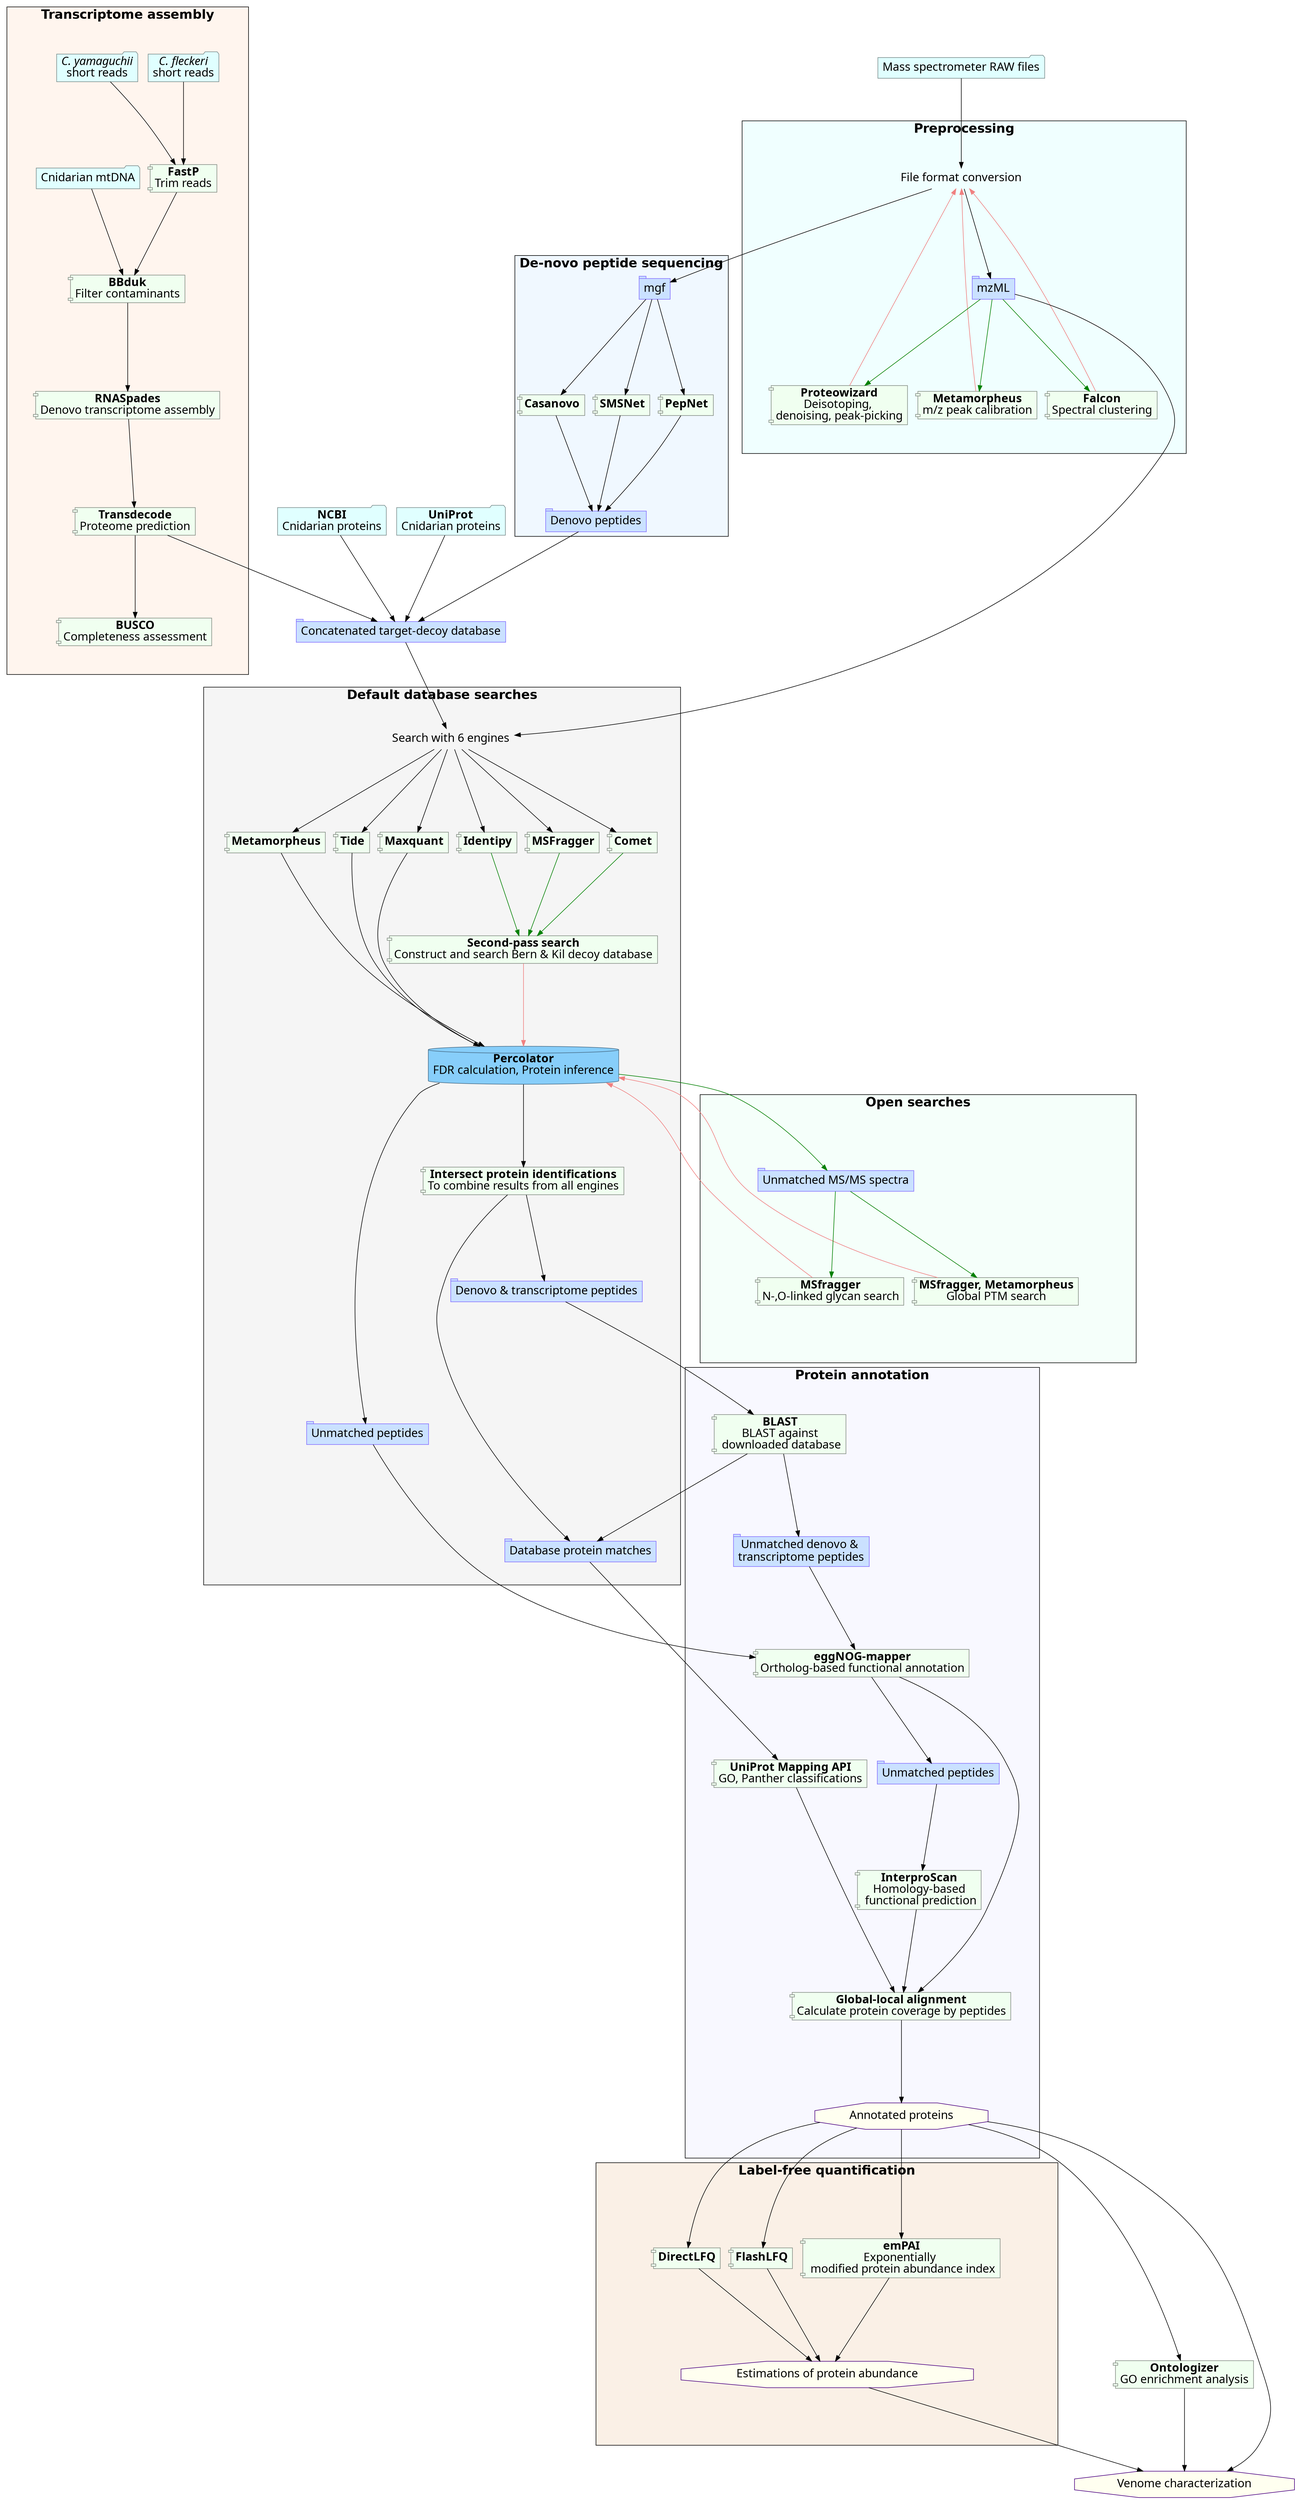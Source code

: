 digraph boxes_and_circles {
    ranksep=2
    graph [style=invis; fontname="Helvetica"]
    newrank=true
    node [fontname="ubuntu"; fontsize=20;
          style=filled]

    node [shape=folder; color=lightcyan4; fillcolor=lightcyan]; rawRNA1; rawRNA2; mtdna; raw; unip; ncbi

    node [shape=component; color=honeydew4; fillcolor=honeydew1]; fp; bbduk; spades; tdc; busco; sms; pepnet; csnv; intersect; api; interpro; flcn; wiz; meta; tide; mq; idpy; msfrag; comet; dlfq; empai; flfq; bk_decoy; cov; blast; glyco; ptm; eggnog; onto; meta_calibrate

    node[shape=tab;color=lightslateblue; fillcolor=lightsteelblue1]; denovo; mgf; mzML; conf; decoy_db; other; unmatched; u_other; unmsms; unmatched_eggnog

    node[shape=octagon;color=indigo;fillcolor=ivory]; quant; func; final

    node [shape=plaintext; fillcolor=none;
          ]; thermoparse

    subgraph cluster_rna {
        fontsize="22"
        margin=50
        style=filled; fillcolor=seashell
        label=<<b>Transcriptome assembly</b>>
        rawRNA1 [label=<<i>C. fleckeri</i><br/>short reads>]
        rawRNA2 [label=<<i>C. yamaguchii</i><br/>short reads>]
        mtdna [label="Cnidarian mtDNA"]
        mtdna->bbduk
        {rawRNA1,rawRNA2}->fp
        fp [label=<<b>FastP</b><br/>Trim reads>]
        bbduk->spades
        fp->bbduk
        spades [label=<<b>RNASpades</b><br/>Denovo transcriptome assembly>]
        bbduk[label=<<b>BBduk</b><br/>Filter contaminants>]
        spades->tdc
        tdc->busco
        busco[label=<<b>BUSCO</b><br/>Completeness assessment>]
        tdc[label=<<b>Transdecode</b><br/>Proteome prediction>]
    }

    subgraph cluster_db {
        fontsize="22"
        decoy_db[label=<Concatenated target-decoy database>]
        ncbi [label=<<b>NCBI</b><br/>Cnidarian proteins>]
        unip [label=<<b>UniProt</b><br/>Cnidarian proteins>]
        {unip,ncbi,tdc}->decoy_db
    }
        raw[label=<Mass spectrometer RAW files>]
        thermoparse->mzML

    subgraph cluster_pre {
        fontsize="22"
        label=<<b>Preprocessing</b>>
        style=filled; fillcolor=azure
        margin=50
        mzML->{flcn,wiz,meta_calibrate} [color=webgreen]
        {flcn,wiz,meta_calibrate} -> thermoparse [color=lightcoral]
        meta_calibrate[label=<<b>Metamorpheus</b><br/>m/z peak calibration>]
        wiz[label=<<b>Proteowizard</b><br/>Deisotoping, <br/>denoising, peak-picking>]
        flcn[label=<<b>Falcon</b><br/>Spectral clustering>]
    }
    raw->thermoparse


    subgraph cluster_denovo {
        fontsize="22"
        label=<<b>De-novo peptide sequencing</b>>
        style=filled; fillcolor=aliceblue
        thermoparse [label=<File format conversion>]
        sms[label=<<b>SMSNet</b>>]
        pepnet[label=<<b>PepNet</b>>]
        csnv[label=<<b>Casanovo</b>>]
        denovo [label=<Denovo peptides>]
        thermoparse->mgf->{csnv,sms,pepnet}->denovo
    }

    denovo->decoy_db

    subgraph cluster_search {
        fontsize="22"
        label=<<b>Default database searches</b>>
        margin=40
        style=filled; fillcolor=whitesmoke
        {decoy_db,mzML}->search
        search [label="Search with 6 engines"; shape=plaintext; fillcolor=invis]
        node [shape=component]
        search->{comet,mq,idpy,msfrag,meta,tide}
        comet[label=<<b>Comet</b>>]
        idpy[label=<<b>Identipy</b>>]
        meta[label=<<b>Metamorpheus</b>>]
        mq[label=<<b>Maxquant</b>>]
        tide[label=<<b>Tide</b>>]
        msfrag[label=<<b>MSFragger</b>>]
        {rank=same; mq; meta; tide; comet; idpy; msfrag}
        {mq,meta,tide}->perc
        {comet,idpy,msfrag}->bk_decoy [color=webgreen]
        bk_decoy [label=<<b>Second-pass search</b><br/>Construct and search Bern &amp; Kil decoy database>]
        perc [shape=cylinder;fillcolor=lightskyblue;label=<<b>Percolator</b><br/>FDR calculation, Protein inference>; color=skyblue4]
        intersect [label=<<b>Intersect protein identifications</b><br/>To combine results from all engines>]
        bk_decoy -> perc [color=lightcoral]
        perc->unmatched
        perc->intersect
        intersect->other
        intersect->conf
    }


    subgraph cluster_combine {
        fontsize="22"
        margin=50
        style=filled; fillcolor=ghostwhite
        label=<<b>Protein annotation</b>>
        conf [label=<Database protein matches>]
        blast->conf
        conf -> api
        api [label=<<b>UniProt Mapping API</b><br/>GO, Panther classifications>]
        unmatched [label=<Unmatched peptides>]
        other [label=<Denovo &amp; transcriptome peptides>]
        eggnog [label=<<b>eggNOG-mapper</b><br/>Ortholog-based functional annotation>]
        unmatched -> eggnog
        other -> blast -> u_other

        blast [label=<<b>BLAST</b><br/>BLAST against<br/> downloaded database>]
        u_other [label=<Unmatched denovo &amp; <br/>transcriptome peptides>]
        unmatched_eggnog [label=<Unmatched peptides>]
        interpro [label=<<b>InterproScan</b><br/>Homology-based<br/> functional prediction>]
        func[label=<Annotated proteins>]
        cov[label=<<b>Global-local alignment</b><br/>Calculate protein coverage by peptides>]

        u_other -> eggnog -> unmatched_eggnog
        unmatched_eggnog -> interpro
        {interpro;api} -> cov
        eggnog -> cov
        cov -> func

    }
        perc->unmsms [color=webgreen; weight=2]

    subgraph cluster_open {
        fontsize="22"
        margin=100
        style=filled; fillcolor=mintcream;
        label=<<b>Open searches</b>>
        glyco[label=<<b>MSfragger</b><br/>N-,O-linked glycan search>]
        ptm[label=<<b>MSfragger, Metamorpheus</b><br/>Global PTM search>]
        {glyco,ptm}->perc [color=lightcoral]
        unmsms [label=<Unmatched MS/MS spectra>]
        unmsms -> {glyco,ptm} [color=webgreen]
    }

    subgraph cluster_quant {
        fontsize="22"
        style=filled; fillcolor=linen
        label=<<b>Label-free quantification</b>>
        margin=100
        func->{empai,dlfq,flfq}
        {empai,dlfq,flfq}->quant
        empai[label=<<b>emPAI</b><br/>Exponentially <br/> modified protein abundance index>]
        dlfq[label=<<b>DirectLFQ</b>>]
        flfq[label=<<b>FlashLFQ</b>>]
        quant[label=<Estimations of protein abundance>]
    }
    subgraph final {
        onto[label=<<b>Ontologizer</b><br/>GO enrichment analysis>]
        final[label=<Venome characterization>]

        style=invis
        func -> onto -> final
        func -> final
        quant -> final
    }
}
